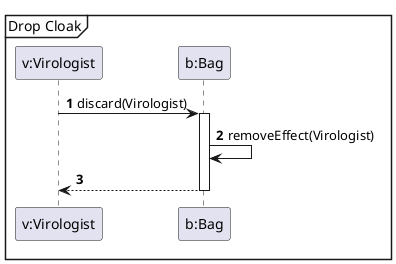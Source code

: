 @startuml
'https://plantuml.com/sequence-diagram

autonumber

Mainframe Drop Cloak


"v:Virologist"->"b:Bag"++:discard(Virologist)
"b:Bag"->"b:Bag":removeEffect(Virologist)
"b:Bag"-->"v:Virologist"--
@enduml